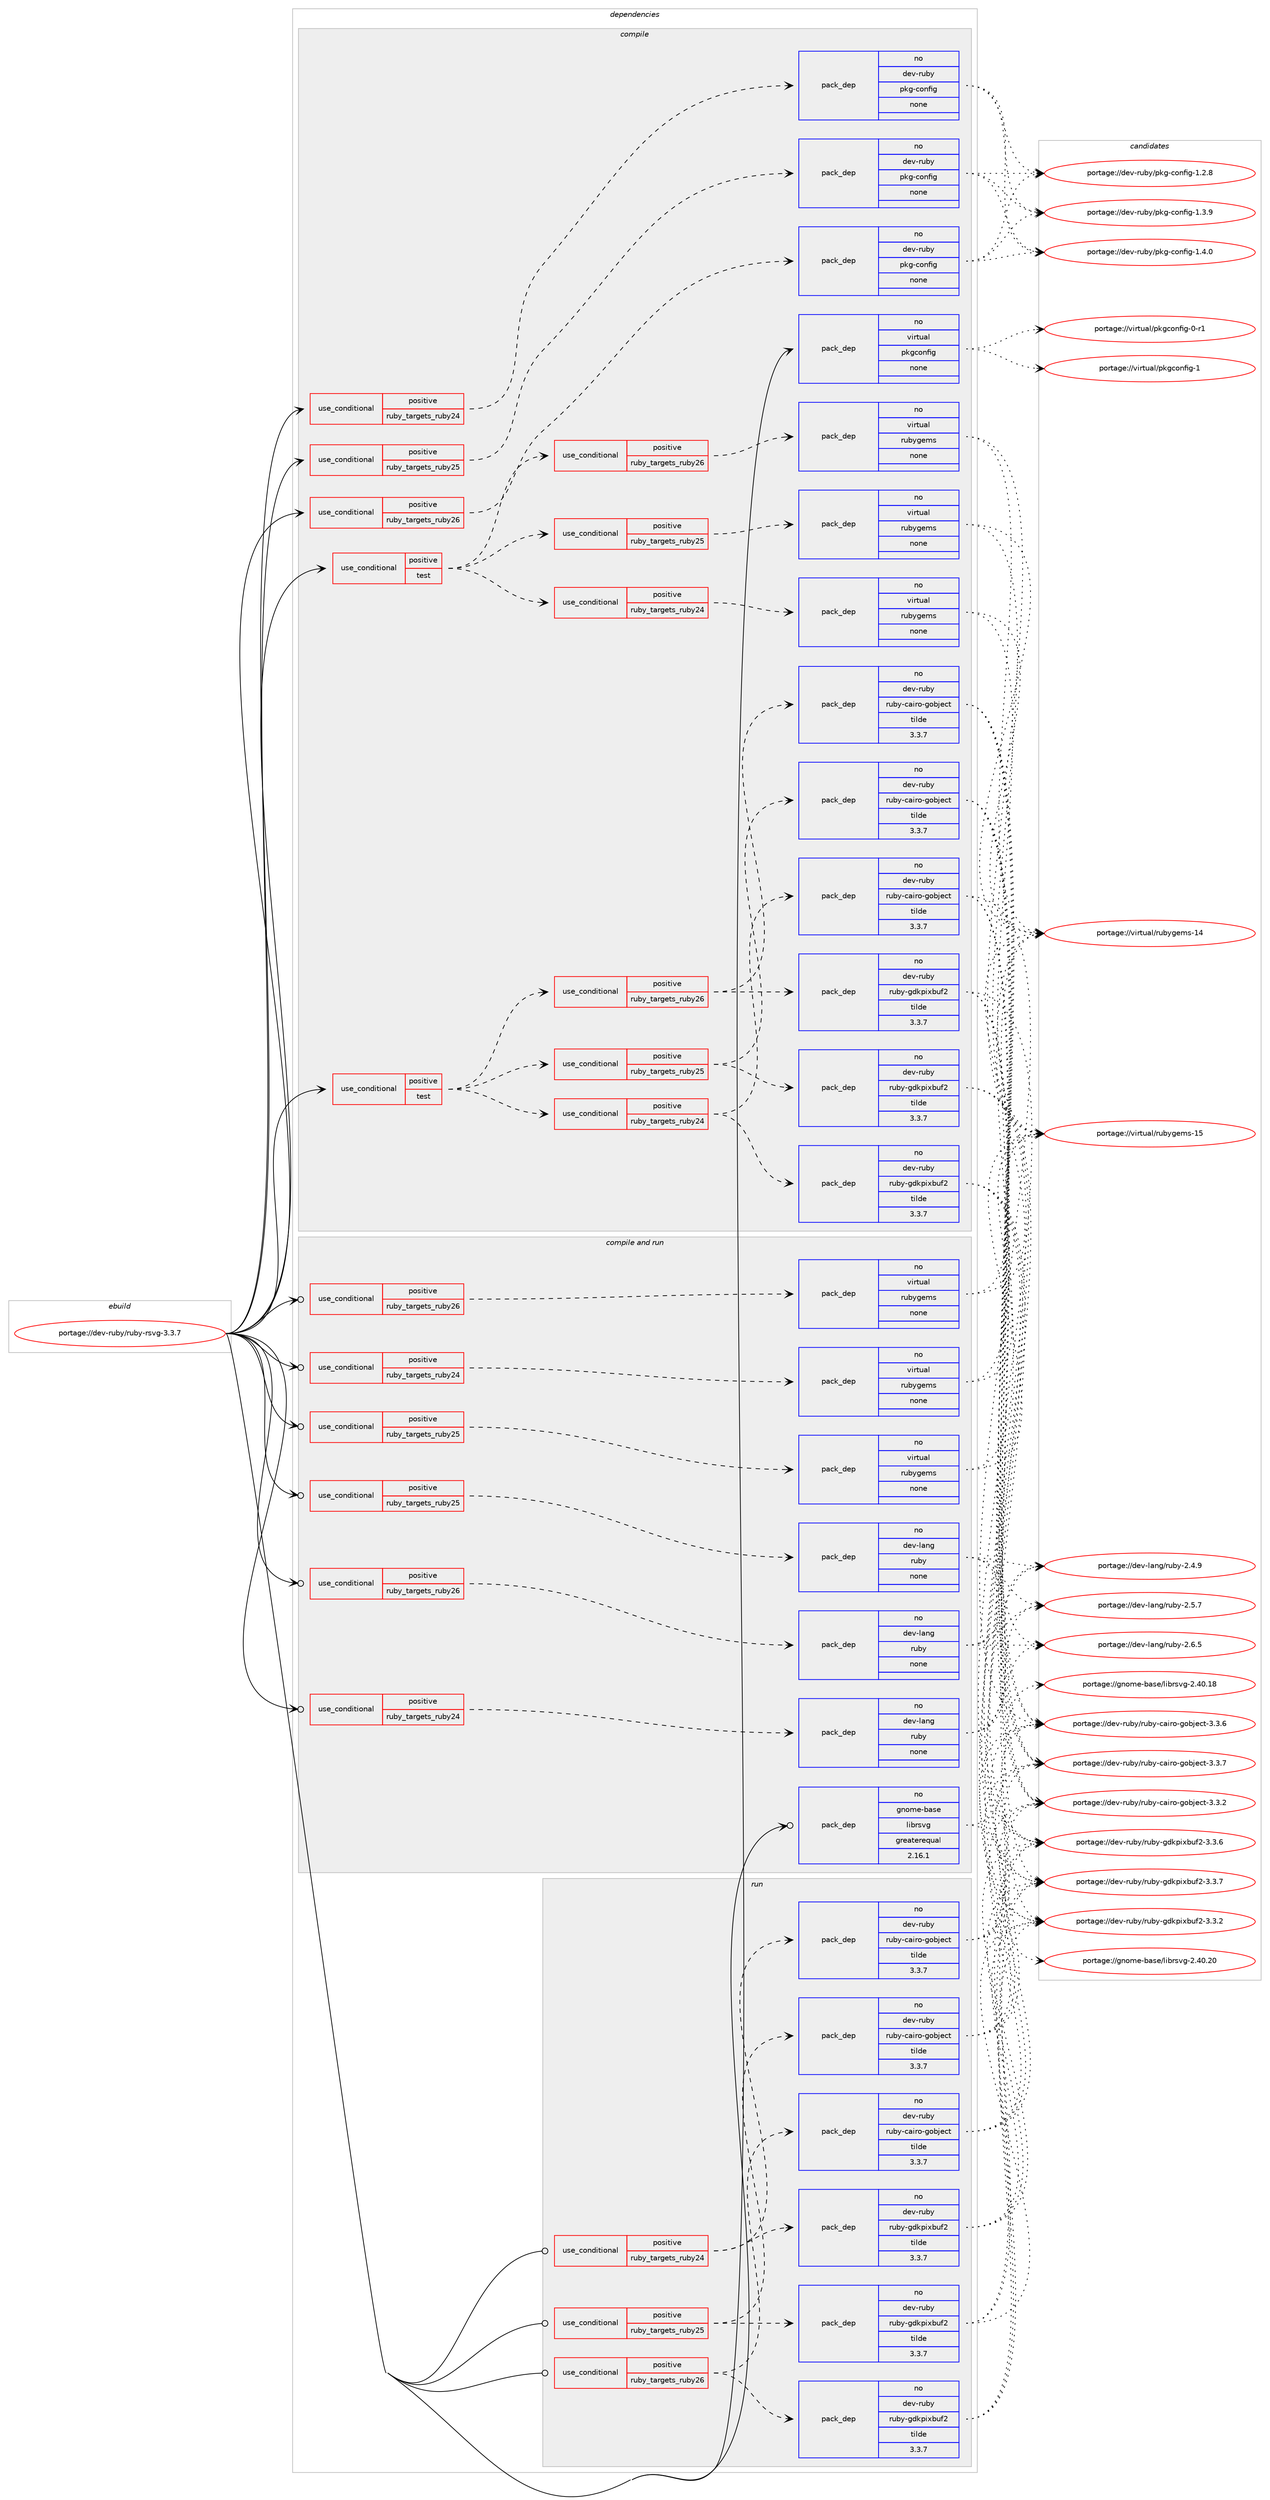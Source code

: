 digraph prolog {

# *************
# Graph options
# *************

newrank=true;
concentrate=true;
compound=true;
graph [rankdir=LR,fontname=Helvetica,fontsize=10,ranksep=1.5];#, ranksep=2.5, nodesep=0.2];
edge  [arrowhead=vee];
node  [fontname=Helvetica,fontsize=10];

# **********
# The ebuild
# **********

subgraph cluster_leftcol {
color=gray;
rank=same;
label=<<i>ebuild</i>>;
id [label="portage://dev-ruby/ruby-rsvg-3.3.7", color=red, width=4, href="../dev-ruby/ruby-rsvg-3.3.7.svg"];
}

# ****************
# The dependencies
# ****************

subgraph cluster_midcol {
color=gray;
label=<<i>dependencies</i>>;
subgraph cluster_compile {
fillcolor="#eeeeee";
style=filled;
label=<<i>compile</i>>;
subgraph cond64817 {
dependency246585 [label=<<TABLE BORDER="0" CELLBORDER="1" CELLSPACING="0" CELLPADDING="4"><TR><TD ROWSPAN="3" CELLPADDING="10">use_conditional</TD></TR><TR><TD>positive</TD></TR><TR><TD>ruby_targets_ruby24</TD></TR></TABLE>>, shape=none, color=red];
subgraph pack178213 {
dependency246586 [label=<<TABLE BORDER="0" CELLBORDER="1" CELLSPACING="0" CELLPADDING="4" WIDTH="220"><TR><TD ROWSPAN="6" CELLPADDING="30">pack_dep</TD></TR><TR><TD WIDTH="110">no</TD></TR><TR><TD>dev-ruby</TD></TR><TR><TD>pkg-config</TD></TR><TR><TD>none</TD></TR><TR><TD></TD></TR></TABLE>>, shape=none, color=blue];
}
dependency246585:e -> dependency246586:w [weight=20,style="dashed",arrowhead="vee"];
}
id:e -> dependency246585:w [weight=20,style="solid",arrowhead="vee"];
subgraph cond64818 {
dependency246587 [label=<<TABLE BORDER="0" CELLBORDER="1" CELLSPACING="0" CELLPADDING="4"><TR><TD ROWSPAN="3" CELLPADDING="10">use_conditional</TD></TR><TR><TD>positive</TD></TR><TR><TD>ruby_targets_ruby25</TD></TR></TABLE>>, shape=none, color=red];
subgraph pack178214 {
dependency246588 [label=<<TABLE BORDER="0" CELLBORDER="1" CELLSPACING="0" CELLPADDING="4" WIDTH="220"><TR><TD ROWSPAN="6" CELLPADDING="30">pack_dep</TD></TR><TR><TD WIDTH="110">no</TD></TR><TR><TD>dev-ruby</TD></TR><TR><TD>pkg-config</TD></TR><TR><TD>none</TD></TR><TR><TD></TD></TR></TABLE>>, shape=none, color=blue];
}
dependency246587:e -> dependency246588:w [weight=20,style="dashed",arrowhead="vee"];
}
id:e -> dependency246587:w [weight=20,style="solid",arrowhead="vee"];
subgraph cond64819 {
dependency246589 [label=<<TABLE BORDER="0" CELLBORDER="1" CELLSPACING="0" CELLPADDING="4"><TR><TD ROWSPAN="3" CELLPADDING="10">use_conditional</TD></TR><TR><TD>positive</TD></TR><TR><TD>ruby_targets_ruby26</TD></TR></TABLE>>, shape=none, color=red];
subgraph pack178215 {
dependency246590 [label=<<TABLE BORDER="0" CELLBORDER="1" CELLSPACING="0" CELLPADDING="4" WIDTH="220"><TR><TD ROWSPAN="6" CELLPADDING="30">pack_dep</TD></TR><TR><TD WIDTH="110">no</TD></TR><TR><TD>dev-ruby</TD></TR><TR><TD>pkg-config</TD></TR><TR><TD>none</TD></TR><TR><TD></TD></TR></TABLE>>, shape=none, color=blue];
}
dependency246589:e -> dependency246590:w [weight=20,style="dashed",arrowhead="vee"];
}
id:e -> dependency246589:w [weight=20,style="solid",arrowhead="vee"];
subgraph cond64820 {
dependency246591 [label=<<TABLE BORDER="0" CELLBORDER="1" CELLSPACING="0" CELLPADDING="4"><TR><TD ROWSPAN="3" CELLPADDING="10">use_conditional</TD></TR><TR><TD>positive</TD></TR><TR><TD>test</TD></TR></TABLE>>, shape=none, color=red];
subgraph cond64821 {
dependency246592 [label=<<TABLE BORDER="0" CELLBORDER="1" CELLSPACING="0" CELLPADDING="4"><TR><TD ROWSPAN="3" CELLPADDING="10">use_conditional</TD></TR><TR><TD>positive</TD></TR><TR><TD>ruby_targets_ruby24</TD></TR></TABLE>>, shape=none, color=red];
subgraph pack178216 {
dependency246593 [label=<<TABLE BORDER="0" CELLBORDER="1" CELLSPACING="0" CELLPADDING="4" WIDTH="220"><TR><TD ROWSPAN="6" CELLPADDING="30">pack_dep</TD></TR><TR><TD WIDTH="110">no</TD></TR><TR><TD>dev-ruby</TD></TR><TR><TD>ruby-cairo-gobject</TD></TR><TR><TD>tilde</TD></TR><TR><TD>3.3.7</TD></TR></TABLE>>, shape=none, color=blue];
}
dependency246592:e -> dependency246593:w [weight=20,style="dashed",arrowhead="vee"];
subgraph pack178217 {
dependency246594 [label=<<TABLE BORDER="0" CELLBORDER="1" CELLSPACING="0" CELLPADDING="4" WIDTH="220"><TR><TD ROWSPAN="6" CELLPADDING="30">pack_dep</TD></TR><TR><TD WIDTH="110">no</TD></TR><TR><TD>dev-ruby</TD></TR><TR><TD>ruby-gdkpixbuf2</TD></TR><TR><TD>tilde</TD></TR><TR><TD>3.3.7</TD></TR></TABLE>>, shape=none, color=blue];
}
dependency246592:e -> dependency246594:w [weight=20,style="dashed",arrowhead="vee"];
}
dependency246591:e -> dependency246592:w [weight=20,style="dashed",arrowhead="vee"];
subgraph cond64822 {
dependency246595 [label=<<TABLE BORDER="0" CELLBORDER="1" CELLSPACING="0" CELLPADDING="4"><TR><TD ROWSPAN="3" CELLPADDING="10">use_conditional</TD></TR><TR><TD>positive</TD></TR><TR><TD>ruby_targets_ruby25</TD></TR></TABLE>>, shape=none, color=red];
subgraph pack178218 {
dependency246596 [label=<<TABLE BORDER="0" CELLBORDER="1" CELLSPACING="0" CELLPADDING="4" WIDTH="220"><TR><TD ROWSPAN="6" CELLPADDING="30">pack_dep</TD></TR><TR><TD WIDTH="110">no</TD></TR><TR><TD>dev-ruby</TD></TR><TR><TD>ruby-cairo-gobject</TD></TR><TR><TD>tilde</TD></TR><TR><TD>3.3.7</TD></TR></TABLE>>, shape=none, color=blue];
}
dependency246595:e -> dependency246596:w [weight=20,style="dashed",arrowhead="vee"];
subgraph pack178219 {
dependency246597 [label=<<TABLE BORDER="0" CELLBORDER="1" CELLSPACING="0" CELLPADDING="4" WIDTH="220"><TR><TD ROWSPAN="6" CELLPADDING="30">pack_dep</TD></TR><TR><TD WIDTH="110">no</TD></TR><TR><TD>dev-ruby</TD></TR><TR><TD>ruby-gdkpixbuf2</TD></TR><TR><TD>tilde</TD></TR><TR><TD>3.3.7</TD></TR></TABLE>>, shape=none, color=blue];
}
dependency246595:e -> dependency246597:w [weight=20,style="dashed",arrowhead="vee"];
}
dependency246591:e -> dependency246595:w [weight=20,style="dashed",arrowhead="vee"];
subgraph cond64823 {
dependency246598 [label=<<TABLE BORDER="0" CELLBORDER="1" CELLSPACING="0" CELLPADDING="4"><TR><TD ROWSPAN="3" CELLPADDING="10">use_conditional</TD></TR><TR><TD>positive</TD></TR><TR><TD>ruby_targets_ruby26</TD></TR></TABLE>>, shape=none, color=red];
subgraph pack178220 {
dependency246599 [label=<<TABLE BORDER="0" CELLBORDER="1" CELLSPACING="0" CELLPADDING="4" WIDTH="220"><TR><TD ROWSPAN="6" CELLPADDING="30">pack_dep</TD></TR><TR><TD WIDTH="110">no</TD></TR><TR><TD>dev-ruby</TD></TR><TR><TD>ruby-cairo-gobject</TD></TR><TR><TD>tilde</TD></TR><TR><TD>3.3.7</TD></TR></TABLE>>, shape=none, color=blue];
}
dependency246598:e -> dependency246599:w [weight=20,style="dashed",arrowhead="vee"];
subgraph pack178221 {
dependency246600 [label=<<TABLE BORDER="0" CELLBORDER="1" CELLSPACING="0" CELLPADDING="4" WIDTH="220"><TR><TD ROWSPAN="6" CELLPADDING="30">pack_dep</TD></TR><TR><TD WIDTH="110">no</TD></TR><TR><TD>dev-ruby</TD></TR><TR><TD>ruby-gdkpixbuf2</TD></TR><TR><TD>tilde</TD></TR><TR><TD>3.3.7</TD></TR></TABLE>>, shape=none, color=blue];
}
dependency246598:e -> dependency246600:w [weight=20,style="dashed",arrowhead="vee"];
}
dependency246591:e -> dependency246598:w [weight=20,style="dashed",arrowhead="vee"];
}
id:e -> dependency246591:w [weight=20,style="solid",arrowhead="vee"];
subgraph cond64824 {
dependency246601 [label=<<TABLE BORDER="0" CELLBORDER="1" CELLSPACING="0" CELLPADDING="4"><TR><TD ROWSPAN="3" CELLPADDING="10">use_conditional</TD></TR><TR><TD>positive</TD></TR><TR><TD>test</TD></TR></TABLE>>, shape=none, color=red];
subgraph cond64825 {
dependency246602 [label=<<TABLE BORDER="0" CELLBORDER="1" CELLSPACING="0" CELLPADDING="4"><TR><TD ROWSPAN="3" CELLPADDING="10">use_conditional</TD></TR><TR><TD>positive</TD></TR><TR><TD>ruby_targets_ruby24</TD></TR></TABLE>>, shape=none, color=red];
subgraph pack178222 {
dependency246603 [label=<<TABLE BORDER="0" CELLBORDER="1" CELLSPACING="0" CELLPADDING="4" WIDTH="220"><TR><TD ROWSPAN="6" CELLPADDING="30">pack_dep</TD></TR><TR><TD WIDTH="110">no</TD></TR><TR><TD>virtual</TD></TR><TR><TD>rubygems</TD></TR><TR><TD>none</TD></TR><TR><TD></TD></TR></TABLE>>, shape=none, color=blue];
}
dependency246602:e -> dependency246603:w [weight=20,style="dashed",arrowhead="vee"];
}
dependency246601:e -> dependency246602:w [weight=20,style="dashed",arrowhead="vee"];
subgraph cond64826 {
dependency246604 [label=<<TABLE BORDER="0" CELLBORDER="1" CELLSPACING="0" CELLPADDING="4"><TR><TD ROWSPAN="3" CELLPADDING="10">use_conditional</TD></TR><TR><TD>positive</TD></TR><TR><TD>ruby_targets_ruby25</TD></TR></TABLE>>, shape=none, color=red];
subgraph pack178223 {
dependency246605 [label=<<TABLE BORDER="0" CELLBORDER="1" CELLSPACING="0" CELLPADDING="4" WIDTH="220"><TR><TD ROWSPAN="6" CELLPADDING="30">pack_dep</TD></TR><TR><TD WIDTH="110">no</TD></TR><TR><TD>virtual</TD></TR><TR><TD>rubygems</TD></TR><TR><TD>none</TD></TR><TR><TD></TD></TR></TABLE>>, shape=none, color=blue];
}
dependency246604:e -> dependency246605:w [weight=20,style="dashed",arrowhead="vee"];
}
dependency246601:e -> dependency246604:w [weight=20,style="dashed",arrowhead="vee"];
subgraph cond64827 {
dependency246606 [label=<<TABLE BORDER="0" CELLBORDER="1" CELLSPACING="0" CELLPADDING="4"><TR><TD ROWSPAN="3" CELLPADDING="10">use_conditional</TD></TR><TR><TD>positive</TD></TR><TR><TD>ruby_targets_ruby26</TD></TR></TABLE>>, shape=none, color=red];
subgraph pack178224 {
dependency246607 [label=<<TABLE BORDER="0" CELLBORDER="1" CELLSPACING="0" CELLPADDING="4" WIDTH="220"><TR><TD ROWSPAN="6" CELLPADDING="30">pack_dep</TD></TR><TR><TD WIDTH="110">no</TD></TR><TR><TD>virtual</TD></TR><TR><TD>rubygems</TD></TR><TR><TD>none</TD></TR><TR><TD></TD></TR></TABLE>>, shape=none, color=blue];
}
dependency246606:e -> dependency246607:w [weight=20,style="dashed",arrowhead="vee"];
}
dependency246601:e -> dependency246606:w [weight=20,style="dashed",arrowhead="vee"];
}
id:e -> dependency246601:w [weight=20,style="solid",arrowhead="vee"];
subgraph pack178225 {
dependency246608 [label=<<TABLE BORDER="0" CELLBORDER="1" CELLSPACING="0" CELLPADDING="4" WIDTH="220"><TR><TD ROWSPAN="6" CELLPADDING="30">pack_dep</TD></TR><TR><TD WIDTH="110">no</TD></TR><TR><TD>virtual</TD></TR><TR><TD>pkgconfig</TD></TR><TR><TD>none</TD></TR><TR><TD></TD></TR></TABLE>>, shape=none, color=blue];
}
id:e -> dependency246608:w [weight=20,style="solid",arrowhead="vee"];
}
subgraph cluster_compileandrun {
fillcolor="#eeeeee";
style=filled;
label=<<i>compile and run</i>>;
subgraph cond64828 {
dependency246609 [label=<<TABLE BORDER="0" CELLBORDER="1" CELLSPACING="0" CELLPADDING="4"><TR><TD ROWSPAN="3" CELLPADDING="10">use_conditional</TD></TR><TR><TD>positive</TD></TR><TR><TD>ruby_targets_ruby24</TD></TR></TABLE>>, shape=none, color=red];
subgraph pack178226 {
dependency246610 [label=<<TABLE BORDER="0" CELLBORDER="1" CELLSPACING="0" CELLPADDING="4" WIDTH="220"><TR><TD ROWSPAN="6" CELLPADDING="30">pack_dep</TD></TR><TR><TD WIDTH="110">no</TD></TR><TR><TD>dev-lang</TD></TR><TR><TD>ruby</TD></TR><TR><TD>none</TD></TR><TR><TD></TD></TR></TABLE>>, shape=none, color=blue];
}
dependency246609:e -> dependency246610:w [weight=20,style="dashed",arrowhead="vee"];
}
id:e -> dependency246609:w [weight=20,style="solid",arrowhead="odotvee"];
subgraph cond64829 {
dependency246611 [label=<<TABLE BORDER="0" CELLBORDER="1" CELLSPACING="0" CELLPADDING="4"><TR><TD ROWSPAN="3" CELLPADDING="10">use_conditional</TD></TR><TR><TD>positive</TD></TR><TR><TD>ruby_targets_ruby24</TD></TR></TABLE>>, shape=none, color=red];
subgraph pack178227 {
dependency246612 [label=<<TABLE BORDER="0" CELLBORDER="1" CELLSPACING="0" CELLPADDING="4" WIDTH="220"><TR><TD ROWSPAN="6" CELLPADDING="30">pack_dep</TD></TR><TR><TD WIDTH="110">no</TD></TR><TR><TD>virtual</TD></TR><TR><TD>rubygems</TD></TR><TR><TD>none</TD></TR><TR><TD></TD></TR></TABLE>>, shape=none, color=blue];
}
dependency246611:e -> dependency246612:w [weight=20,style="dashed",arrowhead="vee"];
}
id:e -> dependency246611:w [weight=20,style="solid",arrowhead="odotvee"];
subgraph cond64830 {
dependency246613 [label=<<TABLE BORDER="0" CELLBORDER="1" CELLSPACING="0" CELLPADDING="4"><TR><TD ROWSPAN="3" CELLPADDING="10">use_conditional</TD></TR><TR><TD>positive</TD></TR><TR><TD>ruby_targets_ruby25</TD></TR></TABLE>>, shape=none, color=red];
subgraph pack178228 {
dependency246614 [label=<<TABLE BORDER="0" CELLBORDER="1" CELLSPACING="0" CELLPADDING="4" WIDTH="220"><TR><TD ROWSPAN="6" CELLPADDING="30">pack_dep</TD></TR><TR><TD WIDTH="110">no</TD></TR><TR><TD>dev-lang</TD></TR><TR><TD>ruby</TD></TR><TR><TD>none</TD></TR><TR><TD></TD></TR></TABLE>>, shape=none, color=blue];
}
dependency246613:e -> dependency246614:w [weight=20,style="dashed",arrowhead="vee"];
}
id:e -> dependency246613:w [weight=20,style="solid",arrowhead="odotvee"];
subgraph cond64831 {
dependency246615 [label=<<TABLE BORDER="0" CELLBORDER="1" CELLSPACING="0" CELLPADDING="4"><TR><TD ROWSPAN="3" CELLPADDING="10">use_conditional</TD></TR><TR><TD>positive</TD></TR><TR><TD>ruby_targets_ruby25</TD></TR></TABLE>>, shape=none, color=red];
subgraph pack178229 {
dependency246616 [label=<<TABLE BORDER="0" CELLBORDER="1" CELLSPACING="0" CELLPADDING="4" WIDTH="220"><TR><TD ROWSPAN="6" CELLPADDING="30">pack_dep</TD></TR><TR><TD WIDTH="110">no</TD></TR><TR><TD>virtual</TD></TR><TR><TD>rubygems</TD></TR><TR><TD>none</TD></TR><TR><TD></TD></TR></TABLE>>, shape=none, color=blue];
}
dependency246615:e -> dependency246616:w [weight=20,style="dashed",arrowhead="vee"];
}
id:e -> dependency246615:w [weight=20,style="solid",arrowhead="odotvee"];
subgraph cond64832 {
dependency246617 [label=<<TABLE BORDER="0" CELLBORDER="1" CELLSPACING="0" CELLPADDING="4"><TR><TD ROWSPAN="3" CELLPADDING="10">use_conditional</TD></TR><TR><TD>positive</TD></TR><TR><TD>ruby_targets_ruby26</TD></TR></TABLE>>, shape=none, color=red];
subgraph pack178230 {
dependency246618 [label=<<TABLE BORDER="0" CELLBORDER="1" CELLSPACING="0" CELLPADDING="4" WIDTH="220"><TR><TD ROWSPAN="6" CELLPADDING="30">pack_dep</TD></TR><TR><TD WIDTH="110">no</TD></TR><TR><TD>dev-lang</TD></TR><TR><TD>ruby</TD></TR><TR><TD>none</TD></TR><TR><TD></TD></TR></TABLE>>, shape=none, color=blue];
}
dependency246617:e -> dependency246618:w [weight=20,style="dashed",arrowhead="vee"];
}
id:e -> dependency246617:w [weight=20,style="solid",arrowhead="odotvee"];
subgraph cond64833 {
dependency246619 [label=<<TABLE BORDER="0" CELLBORDER="1" CELLSPACING="0" CELLPADDING="4"><TR><TD ROWSPAN="3" CELLPADDING="10">use_conditional</TD></TR><TR><TD>positive</TD></TR><TR><TD>ruby_targets_ruby26</TD></TR></TABLE>>, shape=none, color=red];
subgraph pack178231 {
dependency246620 [label=<<TABLE BORDER="0" CELLBORDER="1" CELLSPACING="0" CELLPADDING="4" WIDTH="220"><TR><TD ROWSPAN="6" CELLPADDING="30">pack_dep</TD></TR><TR><TD WIDTH="110">no</TD></TR><TR><TD>virtual</TD></TR><TR><TD>rubygems</TD></TR><TR><TD>none</TD></TR><TR><TD></TD></TR></TABLE>>, shape=none, color=blue];
}
dependency246619:e -> dependency246620:w [weight=20,style="dashed",arrowhead="vee"];
}
id:e -> dependency246619:w [weight=20,style="solid",arrowhead="odotvee"];
subgraph pack178232 {
dependency246621 [label=<<TABLE BORDER="0" CELLBORDER="1" CELLSPACING="0" CELLPADDING="4" WIDTH="220"><TR><TD ROWSPAN="6" CELLPADDING="30">pack_dep</TD></TR><TR><TD WIDTH="110">no</TD></TR><TR><TD>gnome-base</TD></TR><TR><TD>librsvg</TD></TR><TR><TD>greaterequal</TD></TR><TR><TD>2.16.1</TD></TR></TABLE>>, shape=none, color=blue];
}
id:e -> dependency246621:w [weight=20,style="solid",arrowhead="odotvee"];
}
subgraph cluster_run {
fillcolor="#eeeeee";
style=filled;
label=<<i>run</i>>;
subgraph cond64834 {
dependency246622 [label=<<TABLE BORDER="0" CELLBORDER="1" CELLSPACING="0" CELLPADDING="4"><TR><TD ROWSPAN="3" CELLPADDING="10">use_conditional</TD></TR><TR><TD>positive</TD></TR><TR><TD>ruby_targets_ruby24</TD></TR></TABLE>>, shape=none, color=red];
subgraph pack178233 {
dependency246623 [label=<<TABLE BORDER="0" CELLBORDER="1" CELLSPACING="0" CELLPADDING="4" WIDTH="220"><TR><TD ROWSPAN="6" CELLPADDING="30">pack_dep</TD></TR><TR><TD WIDTH="110">no</TD></TR><TR><TD>dev-ruby</TD></TR><TR><TD>ruby-cairo-gobject</TD></TR><TR><TD>tilde</TD></TR><TR><TD>3.3.7</TD></TR></TABLE>>, shape=none, color=blue];
}
dependency246622:e -> dependency246623:w [weight=20,style="dashed",arrowhead="vee"];
subgraph pack178234 {
dependency246624 [label=<<TABLE BORDER="0" CELLBORDER="1" CELLSPACING="0" CELLPADDING="4" WIDTH="220"><TR><TD ROWSPAN="6" CELLPADDING="30">pack_dep</TD></TR><TR><TD WIDTH="110">no</TD></TR><TR><TD>dev-ruby</TD></TR><TR><TD>ruby-gdkpixbuf2</TD></TR><TR><TD>tilde</TD></TR><TR><TD>3.3.7</TD></TR></TABLE>>, shape=none, color=blue];
}
dependency246622:e -> dependency246624:w [weight=20,style="dashed",arrowhead="vee"];
}
id:e -> dependency246622:w [weight=20,style="solid",arrowhead="odot"];
subgraph cond64835 {
dependency246625 [label=<<TABLE BORDER="0" CELLBORDER="1" CELLSPACING="0" CELLPADDING="4"><TR><TD ROWSPAN="3" CELLPADDING="10">use_conditional</TD></TR><TR><TD>positive</TD></TR><TR><TD>ruby_targets_ruby25</TD></TR></TABLE>>, shape=none, color=red];
subgraph pack178235 {
dependency246626 [label=<<TABLE BORDER="0" CELLBORDER="1" CELLSPACING="0" CELLPADDING="4" WIDTH="220"><TR><TD ROWSPAN="6" CELLPADDING="30">pack_dep</TD></TR><TR><TD WIDTH="110">no</TD></TR><TR><TD>dev-ruby</TD></TR><TR><TD>ruby-cairo-gobject</TD></TR><TR><TD>tilde</TD></TR><TR><TD>3.3.7</TD></TR></TABLE>>, shape=none, color=blue];
}
dependency246625:e -> dependency246626:w [weight=20,style="dashed",arrowhead="vee"];
subgraph pack178236 {
dependency246627 [label=<<TABLE BORDER="0" CELLBORDER="1" CELLSPACING="0" CELLPADDING="4" WIDTH="220"><TR><TD ROWSPAN="6" CELLPADDING="30">pack_dep</TD></TR><TR><TD WIDTH="110">no</TD></TR><TR><TD>dev-ruby</TD></TR><TR><TD>ruby-gdkpixbuf2</TD></TR><TR><TD>tilde</TD></TR><TR><TD>3.3.7</TD></TR></TABLE>>, shape=none, color=blue];
}
dependency246625:e -> dependency246627:w [weight=20,style="dashed",arrowhead="vee"];
}
id:e -> dependency246625:w [weight=20,style="solid",arrowhead="odot"];
subgraph cond64836 {
dependency246628 [label=<<TABLE BORDER="0" CELLBORDER="1" CELLSPACING="0" CELLPADDING="4"><TR><TD ROWSPAN="3" CELLPADDING="10">use_conditional</TD></TR><TR><TD>positive</TD></TR><TR><TD>ruby_targets_ruby26</TD></TR></TABLE>>, shape=none, color=red];
subgraph pack178237 {
dependency246629 [label=<<TABLE BORDER="0" CELLBORDER="1" CELLSPACING="0" CELLPADDING="4" WIDTH="220"><TR><TD ROWSPAN="6" CELLPADDING="30">pack_dep</TD></TR><TR><TD WIDTH="110">no</TD></TR><TR><TD>dev-ruby</TD></TR><TR><TD>ruby-cairo-gobject</TD></TR><TR><TD>tilde</TD></TR><TR><TD>3.3.7</TD></TR></TABLE>>, shape=none, color=blue];
}
dependency246628:e -> dependency246629:w [weight=20,style="dashed",arrowhead="vee"];
subgraph pack178238 {
dependency246630 [label=<<TABLE BORDER="0" CELLBORDER="1" CELLSPACING="0" CELLPADDING="4" WIDTH="220"><TR><TD ROWSPAN="6" CELLPADDING="30">pack_dep</TD></TR><TR><TD WIDTH="110">no</TD></TR><TR><TD>dev-ruby</TD></TR><TR><TD>ruby-gdkpixbuf2</TD></TR><TR><TD>tilde</TD></TR><TR><TD>3.3.7</TD></TR></TABLE>>, shape=none, color=blue];
}
dependency246628:e -> dependency246630:w [weight=20,style="dashed",arrowhead="vee"];
}
id:e -> dependency246628:w [weight=20,style="solid",arrowhead="odot"];
}
}

# **************
# The candidates
# **************

subgraph cluster_choices {
rank=same;
color=gray;
label=<<i>candidates</i>>;

subgraph choice178213 {
color=black;
nodesep=1;
choiceportage1001011184511411798121471121071034599111110102105103454946504656 [label="portage://dev-ruby/pkg-config-1.2.8", color=red, width=4,href="../dev-ruby/pkg-config-1.2.8.svg"];
choiceportage1001011184511411798121471121071034599111110102105103454946514657 [label="portage://dev-ruby/pkg-config-1.3.9", color=red, width=4,href="../dev-ruby/pkg-config-1.3.9.svg"];
choiceportage1001011184511411798121471121071034599111110102105103454946524648 [label="portage://dev-ruby/pkg-config-1.4.0", color=red, width=4,href="../dev-ruby/pkg-config-1.4.0.svg"];
dependency246586:e -> choiceportage1001011184511411798121471121071034599111110102105103454946504656:w [style=dotted,weight="100"];
dependency246586:e -> choiceportage1001011184511411798121471121071034599111110102105103454946514657:w [style=dotted,weight="100"];
dependency246586:e -> choiceportage1001011184511411798121471121071034599111110102105103454946524648:w [style=dotted,weight="100"];
}
subgraph choice178214 {
color=black;
nodesep=1;
choiceportage1001011184511411798121471121071034599111110102105103454946504656 [label="portage://dev-ruby/pkg-config-1.2.8", color=red, width=4,href="../dev-ruby/pkg-config-1.2.8.svg"];
choiceportage1001011184511411798121471121071034599111110102105103454946514657 [label="portage://dev-ruby/pkg-config-1.3.9", color=red, width=4,href="../dev-ruby/pkg-config-1.3.9.svg"];
choiceportage1001011184511411798121471121071034599111110102105103454946524648 [label="portage://dev-ruby/pkg-config-1.4.0", color=red, width=4,href="../dev-ruby/pkg-config-1.4.0.svg"];
dependency246588:e -> choiceportage1001011184511411798121471121071034599111110102105103454946504656:w [style=dotted,weight="100"];
dependency246588:e -> choiceportage1001011184511411798121471121071034599111110102105103454946514657:w [style=dotted,weight="100"];
dependency246588:e -> choiceportage1001011184511411798121471121071034599111110102105103454946524648:w [style=dotted,weight="100"];
}
subgraph choice178215 {
color=black;
nodesep=1;
choiceportage1001011184511411798121471121071034599111110102105103454946504656 [label="portage://dev-ruby/pkg-config-1.2.8", color=red, width=4,href="../dev-ruby/pkg-config-1.2.8.svg"];
choiceportage1001011184511411798121471121071034599111110102105103454946514657 [label="portage://dev-ruby/pkg-config-1.3.9", color=red, width=4,href="../dev-ruby/pkg-config-1.3.9.svg"];
choiceportage1001011184511411798121471121071034599111110102105103454946524648 [label="portage://dev-ruby/pkg-config-1.4.0", color=red, width=4,href="../dev-ruby/pkg-config-1.4.0.svg"];
dependency246590:e -> choiceportage1001011184511411798121471121071034599111110102105103454946504656:w [style=dotted,weight="100"];
dependency246590:e -> choiceportage1001011184511411798121471121071034599111110102105103454946514657:w [style=dotted,weight="100"];
dependency246590:e -> choiceportage1001011184511411798121471121071034599111110102105103454946524648:w [style=dotted,weight="100"];
}
subgraph choice178216 {
color=black;
nodesep=1;
choiceportage10010111845114117981214711411798121459997105114111451031119810610199116455146514650 [label="portage://dev-ruby/ruby-cairo-gobject-3.3.2", color=red, width=4,href="../dev-ruby/ruby-cairo-gobject-3.3.2.svg"];
choiceportage10010111845114117981214711411798121459997105114111451031119810610199116455146514654 [label="portage://dev-ruby/ruby-cairo-gobject-3.3.6", color=red, width=4,href="../dev-ruby/ruby-cairo-gobject-3.3.6.svg"];
choiceportage10010111845114117981214711411798121459997105114111451031119810610199116455146514655 [label="portage://dev-ruby/ruby-cairo-gobject-3.3.7", color=red, width=4,href="../dev-ruby/ruby-cairo-gobject-3.3.7.svg"];
dependency246593:e -> choiceportage10010111845114117981214711411798121459997105114111451031119810610199116455146514650:w [style=dotted,weight="100"];
dependency246593:e -> choiceportage10010111845114117981214711411798121459997105114111451031119810610199116455146514654:w [style=dotted,weight="100"];
dependency246593:e -> choiceportage10010111845114117981214711411798121459997105114111451031119810610199116455146514655:w [style=dotted,weight="100"];
}
subgraph choice178217 {
color=black;
nodesep=1;
choiceportage10010111845114117981214711411798121451031001071121051209811710250455146514650 [label="portage://dev-ruby/ruby-gdkpixbuf2-3.3.2", color=red, width=4,href="../dev-ruby/ruby-gdkpixbuf2-3.3.2.svg"];
choiceportage10010111845114117981214711411798121451031001071121051209811710250455146514654 [label="portage://dev-ruby/ruby-gdkpixbuf2-3.3.6", color=red, width=4,href="../dev-ruby/ruby-gdkpixbuf2-3.3.6.svg"];
choiceportage10010111845114117981214711411798121451031001071121051209811710250455146514655 [label="portage://dev-ruby/ruby-gdkpixbuf2-3.3.7", color=red, width=4,href="../dev-ruby/ruby-gdkpixbuf2-3.3.7.svg"];
dependency246594:e -> choiceportage10010111845114117981214711411798121451031001071121051209811710250455146514650:w [style=dotted,weight="100"];
dependency246594:e -> choiceportage10010111845114117981214711411798121451031001071121051209811710250455146514654:w [style=dotted,weight="100"];
dependency246594:e -> choiceportage10010111845114117981214711411798121451031001071121051209811710250455146514655:w [style=dotted,weight="100"];
}
subgraph choice178218 {
color=black;
nodesep=1;
choiceportage10010111845114117981214711411798121459997105114111451031119810610199116455146514650 [label="portage://dev-ruby/ruby-cairo-gobject-3.3.2", color=red, width=4,href="../dev-ruby/ruby-cairo-gobject-3.3.2.svg"];
choiceportage10010111845114117981214711411798121459997105114111451031119810610199116455146514654 [label="portage://dev-ruby/ruby-cairo-gobject-3.3.6", color=red, width=4,href="../dev-ruby/ruby-cairo-gobject-3.3.6.svg"];
choiceportage10010111845114117981214711411798121459997105114111451031119810610199116455146514655 [label="portage://dev-ruby/ruby-cairo-gobject-3.3.7", color=red, width=4,href="../dev-ruby/ruby-cairo-gobject-3.3.7.svg"];
dependency246596:e -> choiceportage10010111845114117981214711411798121459997105114111451031119810610199116455146514650:w [style=dotted,weight="100"];
dependency246596:e -> choiceportage10010111845114117981214711411798121459997105114111451031119810610199116455146514654:w [style=dotted,weight="100"];
dependency246596:e -> choiceportage10010111845114117981214711411798121459997105114111451031119810610199116455146514655:w [style=dotted,weight="100"];
}
subgraph choice178219 {
color=black;
nodesep=1;
choiceportage10010111845114117981214711411798121451031001071121051209811710250455146514650 [label="portage://dev-ruby/ruby-gdkpixbuf2-3.3.2", color=red, width=4,href="../dev-ruby/ruby-gdkpixbuf2-3.3.2.svg"];
choiceportage10010111845114117981214711411798121451031001071121051209811710250455146514654 [label="portage://dev-ruby/ruby-gdkpixbuf2-3.3.6", color=red, width=4,href="../dev-ruby/ruby-gdkpixbuf2-3.3.6.svg"];
choiceportage10010111845114117981214711411798121451031001071121051209811710250455146514655 [label="portage://dev-ruby/ruby-gdkpixbuf2-3.3.7", color=red, width=4,href="../dev-ruby/ruby-gdkpixbuf2-3.3.7.svg"];
dependency246597:e -> choiceportage10010111845114117981214711411798121451031001071121051209811710250455146514650:w [style=dotted,weight="100"];
dependency246597:e -> choiceportage10010111845114117981214711411798121451031001071121051209811710250455146514654:w [style=dotted,weight="100"];
dependency246597:e -> choiceportage10010111845114117981214711411798121451031001071121051209811710250455146514655:w [style=dotted,weight="100"];
}
subgraph choice178220 {
color=black;
nodesep=1;
choiceportage10010111845114117981214711411798121459997105114111451031119810610199116455146514650 [label="portage://dev-ruby/ruby-cairo-gobject-3.3.2", color=red, width=4,href="../dev-ruby/ruby-cairo-gobject-3.3.2.svg"];
choiceportage10010111845114117981214711411798121459997105114111451031119810610199116455146514654 [label="portage://dev-ruby/ruby-cairo-gobject-3.3.6", color=red, width=4,href="../dev-ruby/ruby-cairo-gobject-3.3.6.svg"];
choiceportage10010111845114117981214711411798121459997105114111451031119810610199116455146514655 [label="portage://dev-ruby/ruby-cairo-gobject-3.3.7", color=red, width=4,href="../dev-ruby/ruby-cairo-gobject-3.3.7.svg"];
dependency246599:e -> choiceportage10010111845114117981214711411798121459997105114111451031119810610199116455146514650:w [style=dotted,weight="100"];
dependency246599:e -> choiceportage10010111845114117981214711411798121459997105114111451031119810610199116455146514654:w [style=dotted,weight="100"];
dependency246599:e -> choiceportage10010111845114117981214711411798121459997105114111451031119810610199116455146514655:w [style=dotted,weight="100"];
}
subgraph choice178221 {
color=black;
nodesep=1;
choiceportage10010111845114117981214711411798121451031001071121051209811710250455146514650 [label="portage://dev-ruby/ruby-gdkpixbuf2-3.3.2", color=red, width=4,href="../dev-ruby/ruby-gdkpixbuf2-3.3.2.svg"];
choiceportage10010111845114117981214711411798121451031001071121051209811710250455146514654 [label="portage://dev-ruby/ruby-gdkpixbuf2-3.3.6", color=red, width=4,href="../dev-ruby/ruby-gdkpixbuf2-3.3.6.svg"];
choiceportage10010111845114117981214711411798121451031001071121051209811710250455146514655 [label="portage://dev-ruby/ruby-gdkpixbuf2-3.3.7", color=red, width=4,href="../dev-ruby/ruby-gdkpixbuf2-3.3.7.svg"];
dependency246600:e -> choiceportage10010111845114117981214711411798121451031001071121051209811710250455146514650:w [style=dotted,weight="100"];
dependency246600:e -> choiceportage10010111845114117981214711411798121451031001071121051209811710250455146514654:w [style=dotted,weight="100"];
dependency246600:e -> choiceportage10010111845114117981214711411798121451031001071121051209811710250455146514655:w [style=dotted,weight="100"];
}
subgraph choice178222 {
color=black;
nodesep=1;
choiceportage118105114116117971084711411798121103101109115454952 [label="portage://virtual/rubygems-14", color=red, width=4,href="../virtual/rubygems-14.svg"];
choiceportage118105114116117971084711411798121103101109115454953 [label="portage://virtual/rubygems-15", color=red, width=4,href="../virtual/rubygems-15.svg"];
dependency246603:e -> choiceportage118105114116117971084711411798121103101109115454952:w [style=dotted,weight="100"];
dependency246603:e -> choiceportage118105114116117971084711411798121103101109115454953:w [style=dotted,weight="100"];
}
subgraph choice178223 {
color=black;
nodesep=1;
choiceportage118105114116117971084711411798121103101109115454952 [label="portage://virtual/rubygems-14", color=red, width=4,href="../virtual/rubygems-14.svg"];
choiceportage118105114116117971084711411798121103101109115454953 [label="portage://virtual/rubygems-15", color=red, width=4,href="../virtual/rubygems-15.svg"];
dependency246605:e -> choiceportage118105114116117971084711411798121103101109115454952:w [style=dotted,weight="100"];
dependency246605:e -> choiceportage118105114116117971084711411798121103101109115454953:w [style=dotted,weight="100"];
}
subgraph choice178224 {
color=black;
nodesep=1;
choiceportage118105114116117971084711411798121103101109115454952 [label="portage://virtual/rubygems-14", color=red, width=4,href="../virtual/rubygems-14.svg"];
choiceportage118105114116117971084711411798121103101109115454953 [label="portage://virtual/rubygems-15", color=red, width=4,href="../virtual/rubygems-15.svg"];
dependency246607:e -> choiceportage118105114116117971084711411798121103101109115454952:w [style=dotted,weight="100"];
dependency246607:e -> choiceportage118105114116117971084711411798121103101109115454953:w [style=dotted,weight="100"];
}
subgraph choice178225 {
color=black;
nodesep=1;
choiceportage11810511411611797108471121071039911111010210510345484511449 [label="portage://virtual/pkgconfig-0-r1", color=red, width=4,href="../virtual/pkgconfig-0-r1.svg"];
choiceportage1181051141161179710847112107103991111101021051034549 [label="portage://virtual/pkgconfig-1", color=red, width=4,href="../virtual/pkgconfig-1.svg"];
dependency246608:e -> choiceportage11810511411611797108471121071039911111010210510345484511449:w [style=dotted,weight="100"];
dependency246608:e -> choiceportage1181051141161179710847112107103991111101021051034549:w [style=dotted,weight="100"];
}
subgraph choice178226 {
color=black;
nodesep=1;
choiceportage10010111845108971101034711411798121455046524657 [label="portage://dev-lang/ruby-2.4.9", color=red, width=4,href="../dev-lang/ruby-2.4.9.svg"];
choiceportage10010111845108971101034711411798121455046534655 [label="portage://dev-lang/ruby-2.5.7", color=red, width=4,href="../dev-lang/ruby-2.5.7.svg"];
choiceportage10010111845108971101034711411798121455046544653 [label="portage://dev-lang/ruby-2.6.5", color=red, width=4,href="../dev-lang/ruby-2.6.5.svg"];
dependency246610:e -> choiceportage10010111845108971101034711411798121455046524657:w [style=dotted,weight="100"];
dependency246610:e -> choiceportage10010111845108971101034711411798121455046534655:w [style=dotted,weight="100"];
dependency246610:e -> choiceportage10010111845108971101034711411798121455046544653:w [style=dotted,weight="100"];
}
subgraph choice178227 {
color=black;
nodesep=1;
choiceportage118105114116117971084711411798121103101109115454952 [label="portage://virtual/rubygems-14", color=red, width=4,href="../virtual/rubygems-14.svg"];
choiceportage118105114116117971084711411798121103101109115454953 [label="portage://virtual/rubygems-15", color=red, width=4,href="../virtual/rubygems-15.svg"];
dependency246612:e -> choiceportage118105114116117971084711411798121103101109115454952:w [style=dotted,weight="100"];
dependency246612:e -> choiceportage118105114116117971084711411798121103101109115454953:w [style=dotted,weight="100"];
}
subgraph choice178228 {
color=black;
nodesep=1;
choiceportage10010111845108971101034711411798121455046524657 [label="portage://dev-lang/ruby-2.4.9", color=red, width=4,href="../dev-lang/ruby-2.4.9.svg"];
choiceportage10010111845108971101034711411798121455046534655 [label="portage://dev-lang/ruby-2.5.7", color=red, width=4,href="../dev-lang/ruby-2.5.7.svg"];
choiceportage10010111845108971101034711411798121455046544653 [label="portage://dev-lang/ruby-2.6.5", color=red, width=4,href="../dev-lang/ruby-2.6.5.svg"];
dependency246614:e -> choiceportage10010111845108971101034711411798121455046524657:w [style=dotted,weight="100"];
dependency246614:e -> choiceportage10010111845108971101034711411798121455046534655:w [style=dotted,weight="100"];
dependency246614:e -> choiceportage10010111845108971101034711411798121455046544653:w [style=dotted,weight="100"];
}
subgraph choice178229 {
color=black;
nodesep=1;
choiceportage118105114116117971084711411798121103101109115454952 [label="portage://virtual/rubygems-14", color=red, width=4,href="../virtual/rubygems-14.svg"];
choiceportage118105114116117971084711411798121103101109115454953 [label="portage://virtual/rubygems-15", color=red, width=4,href="../virtual/rubygems-15.svg"];
dependency246616:e -> choiceportage118105114116117971084711411798121103101109115454952:w [style=dotted,weight="100"];
dependency246616:e -> choiceportage118105114116117971084711411798121103101109115454953:w [style=dotted,weight="100"];
}
subgraph choice178230 {
color=black;
nodesep=1;
choiceportage10010111845108971101034711411798121455046524657 [label="portage://dev-lang/ruby-2.4.9", color=red, width=4,href="../dev-lang/ruby-2.4.9.svg"];
choiceportage10010111845108971101034711411798121455046534655 [label="portage://dev-lang/ruby-2.5.7", color=red, width=4,href="../dev-lang/ruby-2.5.7.svg"];
choiceportage10010111845108971101034711411798121455046544653 [label="portage://dev-lang/ruby-2.6.5", color=red, width=4,href="../dev-lang/ruby-2.6.5.svg"];
dependency246618:e -> choiceportage10010111845108971101034711411798121455046524657:w [style=dotted,weight="100"];
dependency246618:e -> choiceportage10010111845108971101034711411798121455046534655:w [style=dotted,weight="100"];
dependency246618:e -> choiceportage10010111845108971101034711411798121455046544653:w [style=dotted,weight="100"];
}
subgraph choice178231 {
color=black;
nodesep=1;
choiceportage118105114116117971084711411798121103101109115454952 [label="portage://virtual/rubygems-14", color=red, width=4,href="../virtual/rubygems-14.svg"];
choiceportage118105114116117971084711411798121103101109115454953 [label="portage://virtual/rubygems-15", color=red, width=4,href="../virtual/rubygems-15.svg"];
dependency246620:e -> choiceportage118105114116117971084711411798121103101109115454952:w [style=dotted,weight="100"];
dependency246620:e -> choiceportage118105114116117971084711411798121103101109115454953:w [style=dotted,weight="100"];
}
subgraph choice178232 {
color=black;
nodesep=1;
choiceportage10311011110910145989711510147108105981141151181034550465248464956 [label="portage://gnome-base/librsvg-2.40.18", color=red, width=4,href="../gnome-base/librsvg-2.40.18.svg"];
choiceportage10311011110910145989711510147108105981141151181034550465248465048 [label="portage://gnome-base/librsvg-2.40.20", color=red, width=4,href="../gnome-base/librsvg-2.40.20.svg"];
dependency246621:e -> choiceportage10311011110910145989711510147108105981141151181034550465248464956:w [style=dotted,weight="100"];
dependency246621:e -> choiceportage10311011110910145989711510147108105981141151181034550465248465048:w [style=dotted,weight="100"];
}
subgraph choice178233 {
color=black;
nodesep=1;
choiceportage10010111845114117981214711411798121459997105114111451031119810610199116455146514650 [label="portage://dev-ruby/ruby-cairo-gobject-3.3.2", color=red, width=4,href="../dev-ruby/ruby-cairo-gobject-3.3.2.svg"];
choiceportage10010111845114117981214711411798121459997105114111451031119810610199116455146514654 [label="portage://dev-ruby/ruby-cairo-gobject-3.3.6", color=red, width=4,href="../dev-ruby/ruby-cairo-gobject-3.3.6.svg"];
choiceportage10010111845114117981214711411798121459997105114111451031119810610199116455146514655 [label="portage://dev-ruby/ruby-cairo-gobject-3.3.7", color=red, width=4,href="../dev-ruby/ruby-cairo-gobject-3.3.7.svg"];
dependency246623:e -> choiceportage10010111845114117981214711411798121459997105114111451031119810610199116455146514650:w [style=dotted,weight="100"];
dependency246623:e -> choiceportage10010111845114117981214711411798121459997105114111451031119810610199116455146514654:w [style=dotted,weight="100"];
dependency246623:e -> choiceportage10010111845114117981214711411798121459997105114111451031119810610199116455146514655:w [style=dotted,weight="100"];
}
subgraph choice178234 {
color=black;
nodesep=1;
choiceportage10010111845114117981214711411798121451031001071121051209811710250455146514650 [label="portage://dev-ruby/ruby-gdkpixbuf2-3.3.2", color=red, width=4,href="../dev-ruby/ruby-gdkpixbuf2-3.3.2.svg"];
choiceportage10010111845114117981214711411798121451031001071121051209811710250455146514654 [label="portage://dev-ruby/ruby-gdkpixbuf2-3.3.6", color=red, width=4,href="../dev-ruby/ruby-gdkpixbuf2-3.3.6.svg"];
choiceportage10010111845114117981214711411798121451031001071121051209811710250455146514655 [label="portage://dev-ruby/ruby-gdkpixbuf2-3.3.7", color=red, width=4,href="../dev-ruby/ruby-gdkpixbuf2-3.3.7.svg"];
dependency246624:e -> choiceportage10010111845114117981214711411798121451031001071121051209811710250455146514650:w [style=dotted,weight="100"];
dependency246624:e -> choiceportage10010111845114117981214711411798121451031001071121051209811710250455146514654:w [style=dotted,weight="100"];
dependency246624:e -> choiceportage10010111845114117981214711411798121451031001071121051209811710250455146514655:w [style=dotted,weight="100"];
}
subgraph choice178235 {
color=black;
nodesep=1;
choiceportage10010111845114117981214711411798121459997105114111451031119810610199116455146514650 [label="portage://dev-ruby/ruby-cairo-gobject-3.3.2", color=red, width=4,href="../dev-ruby/ruby-cairo-gobject-3.3.2.svg"];
choiceportage10010111845114117981214711411798121459997105114111451031119810610199116455146514654 [label="portage://dev-ruby/ruby-cairo-gobject-3.3.6", color=red, width=4,href="../dev-ruby/ruby-cairo-gobject-3.3.6.svg"];
choiceportage10010111845114117981214711411798121459997105114111451031119810610199116455146514655 [label="portage://dev-ruby/ruby-cairo-gobject-3.3.7", color=red, width=4,href="../dev-ruby/ruby-cairo-gobject-3.3.7.svg"];
dependency246626:e -> choiceportage10010111845114117981214711411798121459997105114111451031119810610199116455146514650:w [style=dotted,weight="100"];
dependency246626:e -> choiceportage10010111845114117981214711411798121459997105114111451031119810610199116455146514654:w [style=dotted,weight="100"];
dependency246626:e -> choiceportage10010111845114117981214711411798121459997105114111451031119810610199116455146514655:w [style=dotted,weight="100"];
}
subgraph choice178236 {
color=black;
nodesep=1;
choiceportage10010111845114117981214711411798121451031001071121051209811710250455146514650 [label="portage://dev-ruby/ruby-gdkpixbuf2-3.3.2", color=red, width=4,href="../dev-ruby/ruby-gdkpixbuf2-3.3.2.svg"];
choiceportage10010111845114117981214711411798121451031001071121051209811710250455146514654 [label="portage://dev-ruby/ruby-gdkpixbuf2-3.3.6", color=red, width=4,href="../dev-ruby/ruby-gdkpixbuf2-3.3.6.svg"];
choiceportage10010111845114117981214711411798121451031001071121051209811710250455146514655 [label="portage://dev-ruby/ruby-gdkpixbuf2-3.3.7", color=red, width=4,href="../dev-ruby/ruby-gdkpixbuf2-3.3.7.svg"];
dependency246627:e -> choiceportage10010111845114117981214711411798121451031001071121051209811710250455146514650:w [style=dotted,weight="100"];
dependency246627:e -> choiceportage10010111845114117981214711411798121451031001071121051209811710250455146514654:w [style=dotted,weight="100"];
dependency246627:e -> choiceportage10010111845114117981214711411798121451031001071121051209811710250455146514655:w [style=dotted,weight="100"];
}
subgraph choice178237 {
color=black;
nodesep=1;
choiceportage10010111845114117981214711411798121459997105114111451031119810610199116455146514650 [label="portage://dev-ruby/ruby-cairo-gobject-3.3.2", color=red, width=4,href="../dev-ruby/ruby-cairo-gobject-3.3.2.svg"];
choiceportage10010111845114117981214711411798121459997105114111451031119810610199116455146514654 [label="portage://dev-ruby/ruby-cairo-gobject-3.3.6", color=red, width=4,href="../dev-ruby/ruby-cairo-gobject-3.3.6.svg"];
choiceportage10010111845114117981214711411798121459997105114111451031119810610199116455146514655 [label="portage://dev-ruby/ruby-cairo-gobject-3.3.7", color=red, width=4,href="../dev-ruby/ruby-cairo-gobject-3.3.7.svg"];
dependency246629:e -> choiceportage10010111845114117981214711411798121459997105114111451031119810610199116455146514650:w [style=dotted,weight="100"];
dependency246629:e -> choiceportage10010111845114117981214711411798121459997105114111451031119810610199116455146514654:w [style=dotted,weight="100"];
dependency246629:e -> choiceportage10010111845114117981214711411798121459997105114111451031119810610199116455146514655:w [style=dotted,weight="100"];
}
subgraph choice178238 {
color=black;
nodesep=1;
choiceportage10010111845114117981214711411798121451031001071121051209811710250455146514650 [label="portage://dev-ruby/ruby-gdkpixbuf2-3.3.2", color=red, width=4,href="../dev-ruby/ruby-gdkpixbuf2-3.3.2.svg"];
choiceportage10010111845114117981214711411798121451031001071121051209811710250455146514654 [label="portage://dev-ruby/ruby-gdkpixbuf2-3.3.6", color=red, width=4,href="../dev-ruby/ruby-gdkpixbuf2-3.3.6.svg"];
choiceportage10010111845114117981214711411798121451031001071121051209811710250455146514655 [label="portage://dev-ruby/ruby-gdkpixbuf2-3.3.7", color=red, width=4,href="../dev-ruby/ruby-gdkpixbuf2-3.3.7.svg"];
dependency246630:e -> choiceportage10010111845114117981214711411798121451031001071121051209811710250455146514650:w [style=dotted,weight="100"];
dependency246630:e -> choiceportage10010111845114117981214711411798121451031001071121051209811710250455146514654:w [style=dotted,weight="100"];
dependency246630:e -> choiceportage10010111845114117981214711411798121451031001071121051209811710250455146514655:w [style=dotted,weight="100"];
}
}

}
